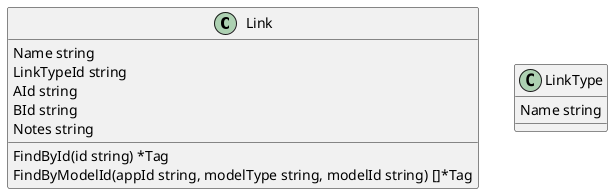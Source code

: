@startuml link

'‘ 连接
class Link {
    Name string
    '’ 连接类型
    LinkTypeId string
    AId string
    BId string
    '' 备注
    Notes string

    FindById(id string) *Tag
    FindByModelId(appId string, modelType string, modelId string) []*Tag
}

'’  连接类型
class LinkType {
    Name string

}

@enduml
